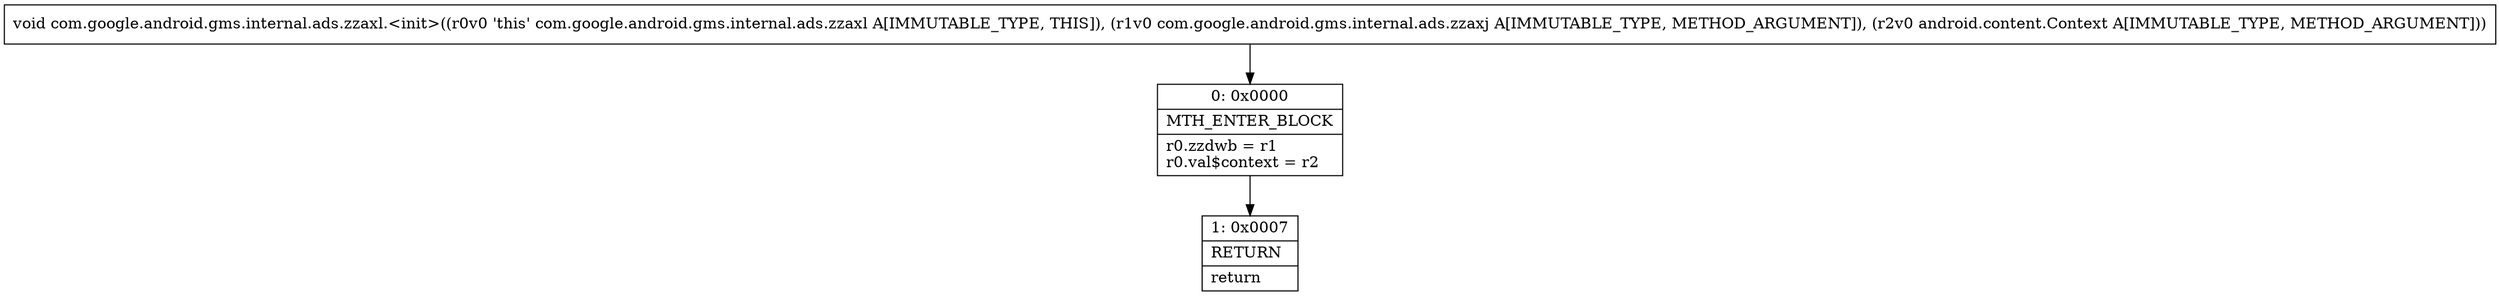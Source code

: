 digraph "CFG forcom.google.android.gms.internal.ads.zzaxl.\<init\>(Lcom\/google\/android\/gms\/internal\/ads\/zzaxj;Landroid\/content\/Context;)V" {
Node_0 [shape=record,label="{0\:\ 0x0000|MTH_ENTER_BLOCK\l|r0.zzdwb = r1\lr0.val$context = r2\l}"];
Node_1 [shape=record,label="{1\:\ 0x0007|RETURN\l|return\l}"];
MethodNode[shape=record,label="{void com.google.android.gms.internal.ads.zzaxl.\<init\>((r0v0 'this' com.google.android.gms.internal.ads.zzaxl A[IMMUTABLE_TYPE, THIS]), (r1v0 com.google.android.gms.internal.ads.zzaxj A[IMMUTABLE_TYPE, METHOD_ARGUMENT]), (r2v0 android.content.Context A[IMMUTABLE_TYPE, METHOD_ARGUMENT])) }"];
MethodNode -> Node_0;
Node_0 -> Node_1;
}

